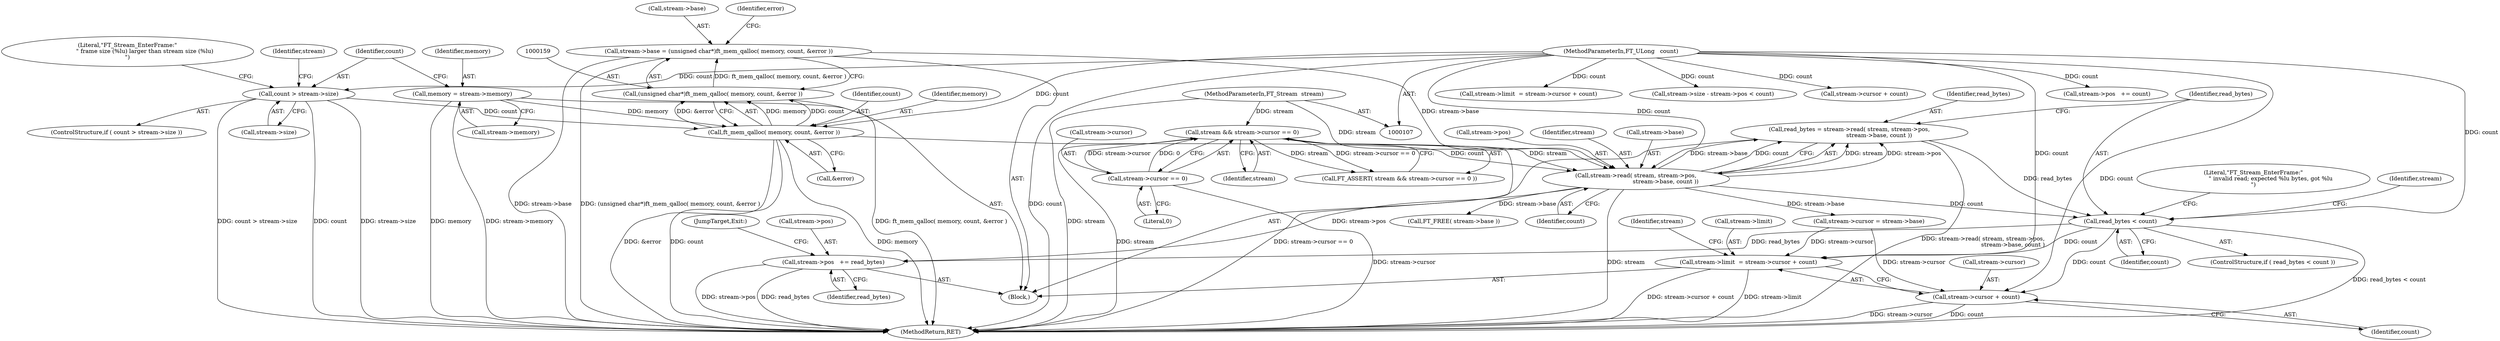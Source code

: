 digraph "0_savannah_45a3c76b547511fa9d97aca34b150a0663257375@API" {
"1000180" [label="(Call,read_bytes < count)"];
"1000168" [label="(Call,read_bytes = stream->read( stream, stream->pos,\n                                 stream->base, count ))"];
"1000170" [label="(Call,stream->read( stream, stream->pos,\n                                 stream->base, count ))"];
"1000117" [label="(Call,stream && stream->cursor == 0)"];
"1000108" [label="(MethodParameterIn,FT_Stream  stream)"];
"1000119" [label="(Call,stream->cursor == 0)"];
"1000154" [label="(Call,stream->base = (unsigned char*)ft_mem_qalloc( memory, count, &error ))"];
"1000158" [label="(Call,(unsigned char*)ft_mem_qalloc( memory, count, &error ))"];
"1000160" [label="(Call,ft_mem_qalloc( memory, count, &error ))"];
"1000130" [label="(Call,memory = stream->memory)"];
"1000136" [label="(Call,count > stream->size)"];
"1000109" [label="(MethodParameterIn,FT_ULong   count)"];
"1000204" [label="(Call,stream->limit  = stream->cursor + count)"];
"1000208" [label="(Call,stream->cursor + count)"];
"1000213" [label="(Call,stream->pos   += read_bytes)"];
"1000123" [label="(Literal,0)"];
"1000180" [label="(Call,read_bytes < count)"];
"1000190" [label="(Call,FT_FREE( stream->base ))"];
"1000170" [label="(Call,stream->read( stream, stream->pos,\n                                 stream->base, count ))"];
"1000116" [label="(Call,FT_ASSERT( stream && stream->cursor == 0 ))"];
"1000136" [label="(Call,count > stream->size)"];
"1000155" [label="(Call,stream->base)"];
"1000158" [label="(Call,(unsigned char*)ft_mem_qalloc( memory, count, &error ))"];
"1000209" [label="(Call,stream->cursor)"];
"1000144" [label="(Literal,\"FT_Stream_EnterFrame:\"\n                   \" frame size (%lu) larger than stream size (%lu)\n\")"];
"1000212" [label="(Identifier,count)"];
"1000266" [label="(Call,stream->limit  = stream->cursor + count)"];
"1000178" [label="(Identifier,count)"];
"1000205" [label="(Call,stream->limit)"];
"1000199" [label="(Identifier,stream)"];
"1000138" [label="(Call,stream->size)"];
"1000186" [label="(Literal,\"FT_Stream_EnterFrame:\"\n                   \" invalid read; expected %lu bytes, got %lu\n\")"];
"1000109" [label="(MethodParameterIn,FT_ULong   count)"];
"1000214" [label="(Call,stream->pos)"];
"1000169" [label="(Identifier,read_bytes)"];
"1000181" [label="(Identifier,read_bytes)"];
"1000208" [label="(Call,stream->cursor + count)"];
"1000229" [label="(Call,stream->size - stream->pos < count)"];
"1000117" [label="(Call,stream && stream->cursor == 0)"];
"1000119" [label="(Call,stream->cursor == 0)"];
"1000137" [label="(Identifier,count)"];
"1000166" [label="(Identifier,error)"];
"1000162" [label="(Identifier,count)"];
"1000270" [label="(Call,stream->cursor + count)"];
"1000128" [label="(Block,)"];
"1000118" [label="(Identifier,stream)"];
"1000135" [label="(ControlStructure,if ( count > stream->size ))"];
"1000204" [label="(Call,stream->limit  = stream->cursor + count)"];
"1000283" [label="(MethodReturn,RET)"];
"1000172" [label="(Call,stream->pos)"];
"1000108" [label="(MethodParameterIn,FT_Stream  stream)"];
"1000217" [label="(Identifier,read_bytes)"];
"1000215" [label="(Identifier,stream)"];
"1000275" [label="(Call,stream->pos   += count)"];
"1000171" [label="(Identifier,stream)"];
"1000120" [label="(Call,stream->cursor)"];
"1000161" [label="(Identifier,memory)"];
"1000163" [label="(Call,&error)"];
"1000182" [label="(Identifier,count)"];
"1000131" [label="(Identifier,memory)"];
"1000156" [label="(Identifier,stream)"];
"1000280" [label="(JumpTarget,Exit:)"];
"1000179" [label="(ControlStructure,if ( read_bytes < count ))"];
"1000132" [label="(Call,stream->memory)"];
"1000160" [label="(Call,ft_mem_qalloc( memory, count, &error ))"];
"1000130" [label="(Call,memory = stream->memory)"];
"1000175" [label="(Call,stream->base)"];
"1000197" [label="(Call,stream->cursor = stream->base)"];
"1000213" [label="(Call,stream->pos   += read_bytes)"];
"1000154" [label="(Call,stream->base = (unsigned char*)ft_mem_qalloc( memory, count, &error ))"];
"1000168" [label="(Call,read_bytes = stream->read( stream, stream->pos,\n                                 stream->base, count ))"];
"1000180" -> "1000179"  [label="AST: "];
"1000180" -> "1000182"  [label="CFG: "];
"1000181" -> "1000180"  [label="AST: "];
"1000182" -> "1000180"  [label="AST: "];
"1000186" -> "1000180"  [label="CFG: "];
"1000199" -> "1000180"  [label="CFG: "];
"1000180" -> "1000283"  [label="DDG: read_bytes < count"];
"1000168" -> "1000180"  [label="DDG: read_bytes"];
"1000170" -> "1000180"  [label="DDG: count"];
"1000109" -> "1000180"  [label="DDG: count"];
"1000180" -> "1000204"  [label="DDG: count"];
"1000180" -> "1000208"  [label="DDG: count"];
"1000180" -> "1000213"  [label="DDG: read_bytes"];
"1000168" -> "1000128"  [label="AST: "];
"1000168" -> "1000170"  [label="CFG: "];
"1000169" -> "1000168"  [label="AST: "];
"1000170" -> "1000168"  [label="AST: "];
"1000181" -> "1000168"  [label="CFG: "];
"1000168" -> "1000283"  [label="DDG: stream->read( stream, stream->pos,\n                                 stream->base, count )"];
"1000170" -> "1000168"  [label="DDG: stream"];
"1000170" -> "1000168"  [label="DDG: stream->pos"];
"1000170" -> "1000168"  [label="DDG: stream->base"];
"1000170" -> "1000168"  [label="DDG: count"];
"1000170" -> "1000178"  [label="CFG: "];
"1000171" -> "1000170"  [label="AST: "];
"1000172" -> "1000170"  [label="AST: "];
"1000175" -> "1000170"  [label="AST: "];
"1000178" -> "1000170"  [label="AST: "];
"1000170" -> "1000283"  [label="DDG: stream"];
"1000117" -> "1000170"  [label="DDG: stream"];
"1000108" -> "1000170"  [label="DDG: stream"];
"1000154" -> "1000170"  [label="DDG: stream->base"];
"1000160" -> "1000170"  [label="DDG: count"];
"1000109" -> "1000170"  [label="DDG: count"];
"1000170" -> "1000190"  [label="DDG: stream->base"];
"1000170" -> "1000197"  [label="DDG: stream->base"];
"1000170" -> "1000213"  [label="DDG: stream->pos"];
"1000117" -> "1000116"  [label="AST: "];
"1000117" -> "1000118"  [label="CFG: "];
"1000117" -> "1000119"  [label="CFG: "];
"1000118" -> "1000117"  [label="AST: "];
"1000119" -> "1000117"  [label="AST: "];
"1000116" -> "1000117"  [label="CFG: "];
"1000117" -> "1000283"  [label="DDG: stream"];
"1000117" -> "1000283"  [label="DDG: stream->cursor == 0"];
"1000117" -> "1000116"  [label="DDG: stream"];
"1000117" -> "1000116"  [label="DDG: stream->cursor == 0"];
"1000108" -> "1000117"  [label="DDG: stream"];
"1000119" -> "1000117"  [label="DDG: stream->cursor"];
"1000119" -> "1000117"  [label="DDG: 0"];
"1000108" -> "1000107"  [label="AST: "];
"1000108" -> "1000283"  [label="DDG: stream"];
"1000119" -> "1000123"  [label="CFG: "];
"1000120" -> "1000119"  [label="AST: "];
"1000123" -> "1000119"  [label="AST: "];
"1000119" -> "1000283"  [label="DDG: stream->cursor"];
"1000154" -> "1000128"  [label="AST: "];
"1000154" -> "1000158"  [label="CFG: "];
"1000155" -> "1000154"  [label="AST: "];
"1000158" -> "1000154"  [label="AST: "];
"1000166" -> "1000154"  [label="CFG: "];
"1000154" -> "1000283"  [label="DDG: stream->base"];
"1000154" -> "1000283"  [label="DDG: (unsigned char*)ft_mem_qalloc( memory, count, &error )"];
"1000158" -> "1000154"  [label="DDG: ft_mem_qalloc( memory, count, &error )"];
"1000158" -> "1000160"  [label="CFG: "];
"1000159" -> "1000158"  [label="AST: "];
"1000160" -> "1000158"  [label="AST: "];
"1000158" -> "1000283"  [label="DDG: ft_mem_qalloc( memory, count, &error )"];
"1000160" -> "1000158"  [label="DDG: memory"];
"1000160" -> "1000158"  [label="DDG: count"];
"1000160" -> "1000158"  [label="DDG: &error"];
"1000160" -> "1000163"  [label="CFG: "];
"1000161" -> "1000160"  [label="AST: "];
"1000162" -> "1000160"  [label="AST: "];
"1000163" -> "1000160"  [label="AST: "];
"1000160" -> "1000283"  [label="DDG: &error"];
"1000160" -> "1000283"  [label="DDG: count"];
"1000160" -> "1000283"  [label="DDG: memory"];
"1000130" -> "1000160"  [label="DDG: memory"];
"1000136" -> "1000160"  [label="DDG: count"];
"1000109" -> "1000160"  [label="DDG: count"];
"1000130" -> "1000128"  [label="AST: "];
"1000130" -> "1000132"  [label="CFG: "];
"1000131" -> "1000130"  [label="AST: "];
"1000132" -> "1000130"  [label="AST: "];
"1000137" -> "1000130"  [label="CFG: "];
"1000130" -> "1000283"  [label="DDG: stream->memory"];
"1000130" -> "1000283"  [label="DDG: memory"];
"1000136" -> "1000135"  [label="AST: "];
"1000136" -> "1000138"  [label="CFG: "];
"1000137" -> "1000136"  [label="AST: "];
"1000138" -> "1000136"  [label="AST: "];
"1000144" -> "1000136"  [label="CFG: "];
"1000156" -> "1000136"  [label="CFG: "];
"1000136" -> "1000283"  [label="DDG: stream->size"];
"1000136" -> "1000283"  [label="DDG: count > stream->size"];
"1000136" -> "1000283"  [label="DDG: count"];
"1000109" -> "1000136"  [label="DDG: count"];
"1000109" -> "1000107"  [label="AST: "];
"1000109" -> "1000283"  [label="DDG: count"];
"1000109" -> "1000204"  [label="DDG: count"];
"1000109" -> "1000208"  [label="DDG: count"];
"1000109" -> "1000229"  [label="DDG: count"];
"1000109" -> "1000266"  [label="DDG: count"];
"1000109" -> "1000270"  [label="DDG: count"];
"1000109" -> "1000275"  [label="DDG: count"];
"1000204" -> "1000128"  [label="AST: "];
"1000204" -> "1000208"  [label="CFG: "];
"1000205" -> "1000204"  [label="AST: "];
"1000208" -> "1000204"  [label="AST: "];
"1000215" -> "1000204"  [label="CFG: "];
"1000204" -> "1000283"  [label="DDG: stream->cursor + count"];
"1000204" -> "1000283"  [label="DDG: stream->limit"];
"1000197" -> "1000204"  [label="DDG: stream->cursor"];
"1000208" -> "1000212"  [label="CFG: "];
"1000209" -> "1000208"  [label="AST: "];
"1000212" -> "1000208"  [label="AST: "];
"1000208" -> "1000283"  [label="DDG: stream->cursor"];
"1000208" -> "1000283"  [label="DDG: count"];
"1000197" -> "1000208"  [label="DDG: stream->cursor"];
"1000213" -> "1000128"  [label="AST: "];
"1000213" -> "1000217"  [label="CFG: "];
"1000214" -> "1000213"  [label="AST: "];
"1000217" -> "1000213"  [label="AST: "];
"1000280" -> "1000213"  [label="CFG: "];
"1000213" -> "1000283"  [label="DDG: read_bytes"];
"1000213" -> "1000283"  [label="DDG: stream->pos"];
}
